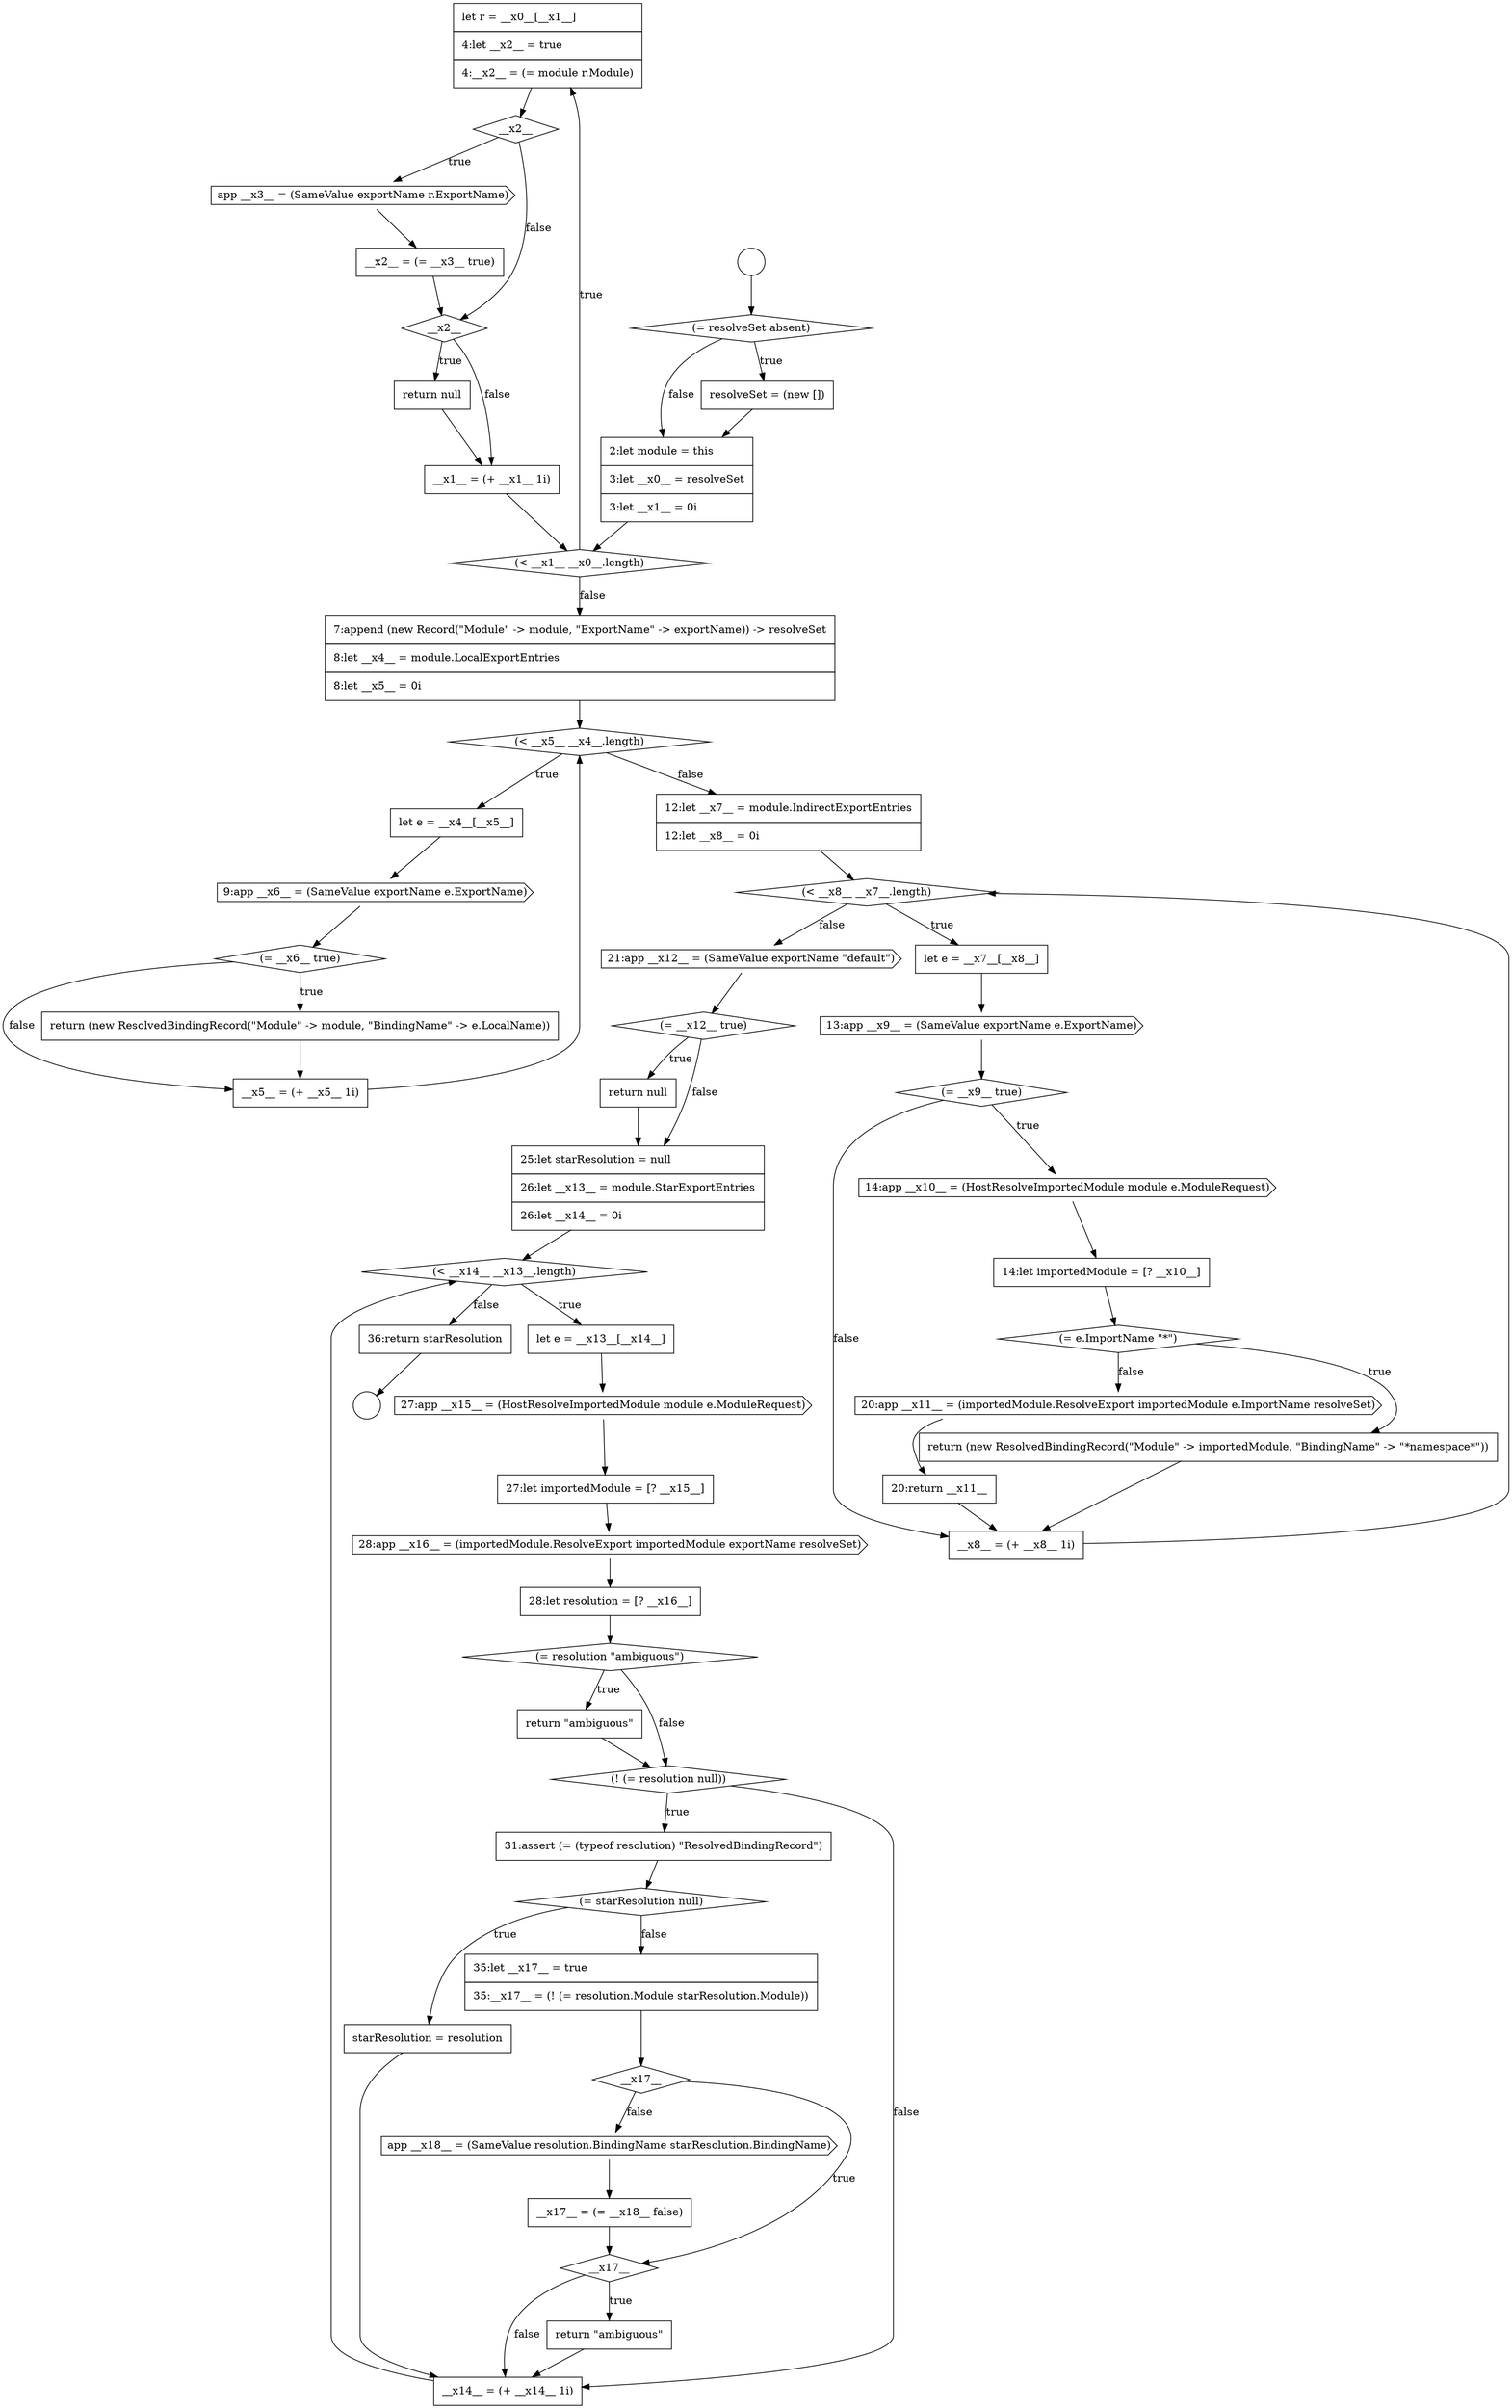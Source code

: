 digraph {
  node11047 [shape=none, margin=0, label=<<font color="black">
    <table border="0" cellborder="1" cellspacing="0" cellpadding="10">
      <tr><td align="left">let r = __x0__[__x1__]</td></tr>
      <tr><td align="left">4:let __x2__ = true</td></tr>
      <tr><td align="left">4:__x2__ = (= module r.Module)</td></tr>
    </table>
  </font>> color="black" fillcolor="white" style=filled]
  node11074 [shape=diamond, label=<<font color="black">(= __x12__ true)</font>> color="black" fillcolor="white" style=filled]
  node11042 [shape=circle label=" " color="black" fillcolor="white" style=filled]
  node11063 [shape=none, margin=0, label=<<font color="black">
    <table border="0" cellborder="1" cellspacing="0" cellpadding="10">
      <tr><td align="left">let e = __x7__[__x8__]</td></tr>
    </table>
  </font>> color="black" fillcolor="white" style=filled]
  node11092 [shape=none, margin=0, label=<<font color="black">
    <table border="0" cellborder="1" cellspacing="0" cellpadding="10">
      <tr><td align="left">__x17__ = (= __x18__ false)</td></tr>
    </table>
  </font>> color="black" fillcolor="white" style=filled]
  node11041 [shape=circle label=" " color="black" fillcolor="white" style=filled]
  node11045 [shape=none, margin=0, label=<<font color="black">
    <table border="0" cellborder="1" cellspacing="0" cellpadding="10">
      <tr><td align="left">2:let module = this</td></tr>
      <tr><td align="left">3:let __x0__ = resolveSet</td></tr>
      <tr><td align="left">3:let __x1__ = 0i</td></tr>
    </table>
  </font>> color="black" fillcolor="white" style=filled]
  node11044 [shape=none, margin=0, label=<<font color="black">
    <table border="0" cellborder="1" cellspacing="0" cellpadding="10">
      <tr><td align="left">resolveSet = (new [])</td></tr>
    </table>
  </font>> color="black" fillcolor="white" style=filled]
  node11071 [shape=none, margin=0, label=<<font color="black">
    <table border="0" cellborder="1" cellspacing="0" cellpadding="10">
      <tr><td align="left">20:return __x11__</td></tr>
    </table>
  </font>> color="black" fillcolor="white" style=filled]
  node11050 [shape=none, margin=0, label=<<font color="black">
    <table border="0" cellborder="1" cellspacing="0" cellpadding="10">
      <tr><td align="left">__x2__ = (= __x3__ true)</td></tr>
    </table>
  </font>> color="black" fillcolor="white" style=filled]
  node11043 [shape=diamond, label=<<font color="black">(= resolveSet absent)</font>> color="black" fillcolor="white" style=filled]
  node11090 [shape=diamond, label=<<font color="black">__x17__</font>> color="black" fillcolor="white" style=filled]
  node11080 [shape=none, margin=0, label=<<font color="black">
    <table border="0" cellborder="1" cellspacing="0" cellpadding="10">
      <tr><td align="left">27:let importedModule = [? __x15__]</td></tr>
    </table>
  </font>> color="black" fillcolor="white" style=filled]
  node11072 [shape=none, margin=0, label=<<font color="black">
    <table border="0" cellborder="1" cellspacing="0" cellpadding="10">
      <tr><td align="left">__x8__ = (+ __x8__ 1i)</td></tr>
    </table>
  </font>> color="black" fillcolor="white" style=filled]
  node11058 [shape=diamond, label=<<font color="black">(= __x6__ true)</font>> color="black" fillcolor="white" style=filled]
  node11075 [shape=none, margin=0, label=<<font color="black">
    <table border="0" cellborder="1" cellspacing="0" cellpadding="10">
      <tr><td align="left">return null</td></tr>
    </table>
  </font>> color="black" fillcolor="white" style=filled]
  node11055 [shape=diamond, label=<<font color="black">(&lt; __x5__ __x4__.length)</font>> color="black" fillcolor="white" style=filled]
  node11068 [shape=diamond, label=<<font color="black">(= e.ImportName &quot;*&quot;)</font>> color="black" fillcolor="white" style=filled]
  node11087 [shape=diamond, label=<<font color="black">(= starResolution null)</font>> color="black" fillcolor="white" style=filled]
  node11051 [shape=diamond, label=<<font color="black">__x2__</font>> color="black" fillcolor="white" style=filled]
  node11064 [shape=cds, label=<<font color="black">13:app __x9__ = (SameValue exportName e.ExportName)</font>> color="black" fillcolor="white" style=filled]
  node11083 [shape=diamond, label=<<font color="black">(= resolution &quot;ambiguous&quot;)</font>> color="black" fillcolor="white" style=filled]
  node11079 [shape=cds, label=<<font color="black">27:app __x15__ = (HostResolveImportedModule module e.ModuleRequest)</font>> color="black" fillcolor="white" style=filled]
  node11069 [shape=none, margin=0, label=<<font color="black">
    <table border="0" cellborder="1" cellspacing="0" cellpadding="10">
      <tr><td align="left">return (new ResolvedBindingRecord(&quot;Module&quot; -&gt; importedModule, &quot;BindingName&quot; -&gt; &quot;*namespace*&quot;))</td></tr>
    </table>
  </font>> color="black" fillcolor="white" style=filled]
  node11056 [shape=none, margin=0, label=<<font color="black">
    <table border="0" cellborder="1" cellspacing="0" cellpadding="10">
      <tr><td align="left">let e = __x4__[__x5__]</td></tr>
    </table>
  </font>> color="black" fillcolor="white" style=filled]
  node11096 [shape=none, margin=0, label=<<font color="black">
    <table border="0" cellborder="1" cellspacing="0" cellpadding="10">
      <tr><td align="left">36:return starResolution</td></tr>
    </table>
  </font>> color="black" fillcolor="white" style=filled]
  node11057 [shape=cds, label=<<font color="black">9:app __x6__ = (SameValue exportName e.ExportName)</font>> color="black" fillcolor="white" style=filled]
  node11089 [shape=none, margin=0, label=<<font color="black">
    <table border="0" cellborder="1" cellspacing="0" cellpadding="10">
      <tr><td align="left">35:let __x17__ = true</td></tr>
      <tr><td align="left">35:__x17__ = (! (= resolution.Module starResolution.Module))</td></tr>
    </table>
  </font>> color="black" fillcolor="white" style=filled]
  node11088 [shape=none, margin=0, label=<<font color="black">
    <table border="0" cellborder="1" cellspacing="0" cellpadding="10">
      <tr><td align="left">starResolution = resolution</td></tr>
    </table>
  </font>> color="black" fillcolor="white" style=filled]
  node11046 [shape=diamond, label=<<font color="black">(&lt; __x1__ __x0__.length)</font>> color="black" fillcolor="white" style=filled]
  node11052 [shape=none, margin=0, label=<<font color="black">
    <table border="0" cellborder="1" cellspacing="0" cellpadding="10">
      <tr><td align="left">return null</td></tr>
    </table>
  </font>> color="black" fillcolor="white" style=filled]
  node11061 [shape=none, margin=0, label=<<font color="black">
    <table border="0" cellborder="1" cellspacing="0" cellpadding="10">
      <tr><td align="left">12:let __x7__ = module.IndirectExportEntries</td></tr>
      <tr><td align="left">12:let __x8__ = 0i</td></tr>
    </table>
  </font>> color="black" fillcolor="white" style=filled]
  node11093 [shape=diamond, label=<<font color="black">__x17__</font>> color="black" fillcolor="white" style=filled]
  node11084 [shape=none, margin=0, label=<<font color="black">
    <table border="0" cellborder="1" cellspacing="0" cellpadding="10">
      <tr><td align="left">return &quot;ambiguous&quot;</td></tr>
    </table>
  </font>> color="black" fillcolor="white" style=filled]
  node11065 [shape=diamond, label=<<font color="black">(= __x9__ true)</font>> color="black" fillcolor="white" style=filled]
  node11070 [shape=cds, label=<<font color="black">20:app __x11__ = (importedModule.ResolveExport importedModule e.ImportName resolveSet)</font>> color="black" fillcolor="white" style=filled]
  node11060 [shape=none, margin=0, label=<<font color="black">
    <table border="0" cellborder="1" cellspacing="0" cellpadding="10">
      <tr><td align="left">__x5__ = (+ __x5__ 1i)</td></tr>
    </table>
  </font>> color="black" fillcolor="white" style=filled]
  node11085 [shape=diamond, label=<<font color="black">(! (= resolution null))</font>> color="black" fillcolor="white" style=filled]
  node11053 [shape=none, margin=0, label=<<font color="black">
    <table border="0" cellborder="1" cellspacing="0" cellpadding="10">
      <tr><td align="left">__x1__ = (+ __x1__ 1i)</td></tr>
    </table>
  </font>> color="black" fillcolor="white" style=filled]
  node11078 [shape=none, margin=0, label=<<font color="black">
    <table border="0" cellborder="1" cellspacing="0" cellpadding="10">
      <tr><td align="left">let e = __x13__[__x14__]</td></tr>
    </table>
  </font>> color="black" fillcolor="white" style=filled]
  node11073 [shape=cds, label=<<font color="black">21:app __x12__ = (SameValue exportName &quot;default&quot;)</font>> color="black" fillcolor="white" style=filled]
  node11095 [shape=none, margin=0, label=<<font color="black">
    <table border="0" cellborder="1" cellspacing="0" cellpadding="10">
      <tr><td align="left">__x14__ = (+ __x14__ 1i)</td></tr>
    </table>
  </font>> color="black" fillcolor="white" style=filled]
  node11062 [shape=diamond, label=<<font color="black">(&lt; __x8__ __x7__.length)</font>> color="black" fillcolor="white" style=filled]
  node11077 [shape=diamond, label=<<font color="black">(&lt; __x14__ __x13__.length)</font>> color="black" fillcolor="white" style=filled]
  node11066 [shape=cds, label=<<font color="black">14:app __x10__ = (HostResolveImportedModule module e.ModuleRequest)</font>> color="black" fillcolor="white" style=filled]
  node11081 [shape=cds, label=<<font color="black">28:app __x16__ = (importedModule.ResolveExport importedModule exportName resolveSet)</font>> color="black" fillcolor="white" style=filled]
  node11049 [shape=cds, label=<<font color="black">app __x3__ = (SameValue exportName r.ExportName)</font>> color="black" fillcolor="white" style=filled]
  node11094 [shape=none, margin=0, label=<<font color="black">
    <table border="0" cellborder="1" cellspacing="0" cellpadding="10">
      <tr><td align="left">return &quot;ambiguous&quot;</td></tr>
    </table>
  </font>> color="black" fillcolor="white" style=filled]
  node11054 [shape=none, margin=0, label=<<font color="black">
    <table border="0" cellborder="1" cellspacing="0" cellpadding="10">
      <tr><td align="left">7:append (new Record(&quot;Module&quot; -&gt; module, &quot;ExportName&quot; -&gt; exportName)) -&gt; resolveSet</td></tr>
      <tr><td align="left">8:let __x4__ = module.LocalExportEntries</td></tr>
      <tr><td align="left">8:let __x5__ = 0i</td></tr>
    </table>
  </font>> color="black" fillcolor="white" style=filled]
  node11059 [shape=none, margin=0, label=<<font color="black">
    <table border="0" cellborder="1" cellspacing="0" cellpadding="10">
      <tr><td align="left">return (new ResolvedBindingRecord(&quot;Module&quot; -&gt; module, &quot;BindingName&quot; -&gt; e.LocalName))</td></tr>
    </table>
  </font>> color="black" fillcolor="white" style=filled]
  node11076 [shape=none, margin=0, label=<<font color="black">
    <table border="0" cellborder="1" cellspacing="0" cellpadding="10">
      <tr><td align="left">25:let starResolution = null</td></tr>
      <tr><td align="left">26:let __x13__ = module.StarExportEntries</td></tr>
      <tr><td align="left">26:let __x14__ = 0i</td></tr>
    </table>
  </font>> color="black" fillcolor="white" style=filled]
  node11091 [shape=cds, label=<<font color="black">app __x18__ = (SameValue resolution.BindingName starResolution.BindingName)</font>> color="black" fillcolor="white" style=filled]
  node11082 [shape=none, margin=0, label=<<font color="black">
    <table border="0" cellborder="1" cellspacing="0" cellpadding="10">
      <tr><td align="left">28:let resolution = [? __x16__]</td></tr>
    </table>
  </font>> color="black" fillcolor="white" style=filled]
  node11067 [shape=none, margin=0, label=<<font color="black">
    <table border="0" cellborder="1" cellspacing="0" cellpadding="10">
      <tr><td align="left">14:let importedModule = [? __x10__]</td></tr>
    </table>
  </font>> color="black" fillcolor="white" style=filled]
  node11086 [shape=none, margin=0, label=<<font color="black">
    <table border="0" cellborder="1" cellspacing="0" cellpadding="10">
      <tr><td align="left">31:assert (= (typeof resolution) &quot;ResolvedBindingRecord&quot;)</td></tr>
    </table>
  </font>> color="black" fillcolor="white" style=filled]
  node11048 [shape=diamond, label=<<font color="black">__x2__</font>> color="black" fillcolor="white" style=filled]
  node11073 -> node11074 [ color="black"]
  node11060 -> node11055 [ color="black"]
  node11066 -> node11067 [ color="black"]
  node11081 -> node11082 [ color="black"]
  node11064 -> node11065 [ color="black"]
  node11052 -> node11053 [ color="black"]
  node11055 -> node11056 [label=<<font color="black">true</font>> color="black"]
  node11055 -> node11061 [label=<<font color="black">false</font>> color="black"]
  node11046 -> node11047 [label=<<font color="black">true</font>> color="black"]
  node11046 -> node11054 [label=<<font color="black">false</font>> color="black"]
  node11070 -> node11071 [ color="black"]
  node11094 -> node11095 [ color="black"]
  node11062 -> node11063 [label=<<font color="black">true</font>> color="black"]
  node11062 -> node11073 [label=<<font color="black">false</font>> color="black"]
  node11092 -> node11093 [ color="black"]
  node11054 -> node11055 [ color="black"]
  node11080 -> node11081 [ color="black"]
  node11063 -> node11064 [ color="black"]
  node11086 -> node11087 [ color="black"]
  node11087 -> node11088 [label=<<font color="black">true</font>> color="black"]
  node11087 -> node11089 [label=<<font color="black">false</font>> color="black"]
  node11056 -> node11057 [ color="black"]
  node11049 -> node11050 [ color="black"]
  node11044 -> node11045 [ color="black"]
  node11090 -> node11093 [label=<<font color="black">true</font>> color="black"]
  node11090 -> node11091 [label=<<font color="black">false</font>> color="black"]
  node11051 -> node11052 [label=<<font color="black">true</font>> color="black"]
  node11051 -> node11053 [label=<<font color="black">false</font>> color="black"]
  node11093 -> node11094 [label=<<font color="black">true</font>> color="black"]
  node11093 -> node11095 [label=<<font color="black">false</font>> color="black"]
  node11043 -> node11044 [label=<<font color="black">true</font>> color="black"]
  node11043 -> node11045 [label=<<font color="black">false</font>> color="black"]
  node11053 -> node11046 [ color="black"]
  node11065 -> node11066 [label=<<font color="black">true</font>> color="black"]
  node11065 -> node11072 [label=<<font color="black">false</font>> color="black"]
  node11079 -> node11080 [ color="black"]
  node11072 -> node11062 [ color="black"]
  node11048 -> node11049 [label=<<font color="black">true</font>> color="black"]
  node11048 -> node11051 [label=<<font color="black">false</font>> color="black"]
  node11074 -> node11075 [label=<<font color="black">true</font>> color="black"]
  node11074 -> node11076 [label=<<font color="black">false</font>> color="black"]
  node11077 -> node11078 [label=<<font color="black">true</font>> color="black"]
  node11077 -> node11096 [label=<<font color="black">false</font>> color="black"]
  node11095 -> node11077 [ color="black"]
  node11083 -> node11084 [label=<<font color="black">true</font>> color="black"]
  node11083 -> node11085 [label=<<font color="black">false</font>> color="black"]
  node11058 -> node11059 [label=<<font color="black">true</font>> color="black"]
  node11058 -> node11060 [label=<<font color="black">false</font>> color="black"]
  node11067 -> node11068 [ color="black"]
  node11069 -> node11072 [ color="black"]
  node11061 -> node11062 [ color="black"]
  node11076 -> node11077 [ color="black"]
  node11047 -> node11048 [ color="black"]
  node11045 -> node11046 [ color="black"]
  node11085 -> node11086 [label=<<font color="black">true</font>> color="black"]
  node11085 -> node11095 [label=<<font color="black">false</font>> color="black"]
  node11096 -> node11042 [ color="black"]
  node11084 -> node11085 [ color="black"]
  node11068 -> node11069 [label=<<font color="black">true</font>> color="black"]
  node11068 -> node11070 [label=<<font color="black">false</font>> color="black"]
  node11041 -> node11043 [ color="black"]
  node11050 -> node11051 [ color="black"]
  node11057 -> node11058 [ color="black"]
  node11059 -> node11060 [ color="black"]
  node11078 -> node11079 [ color="black"]
  node11089 -> node11090 [ color="black"]
  node11082 -> node11083 [ color="black"]
  node11088 -> node11095 [ color="black"]
  node11075 -> node11076 [ color="black"]
  node11071 -> node11072 [ color="black"]
  node11091 -> node11092 [ color="black"]
}
